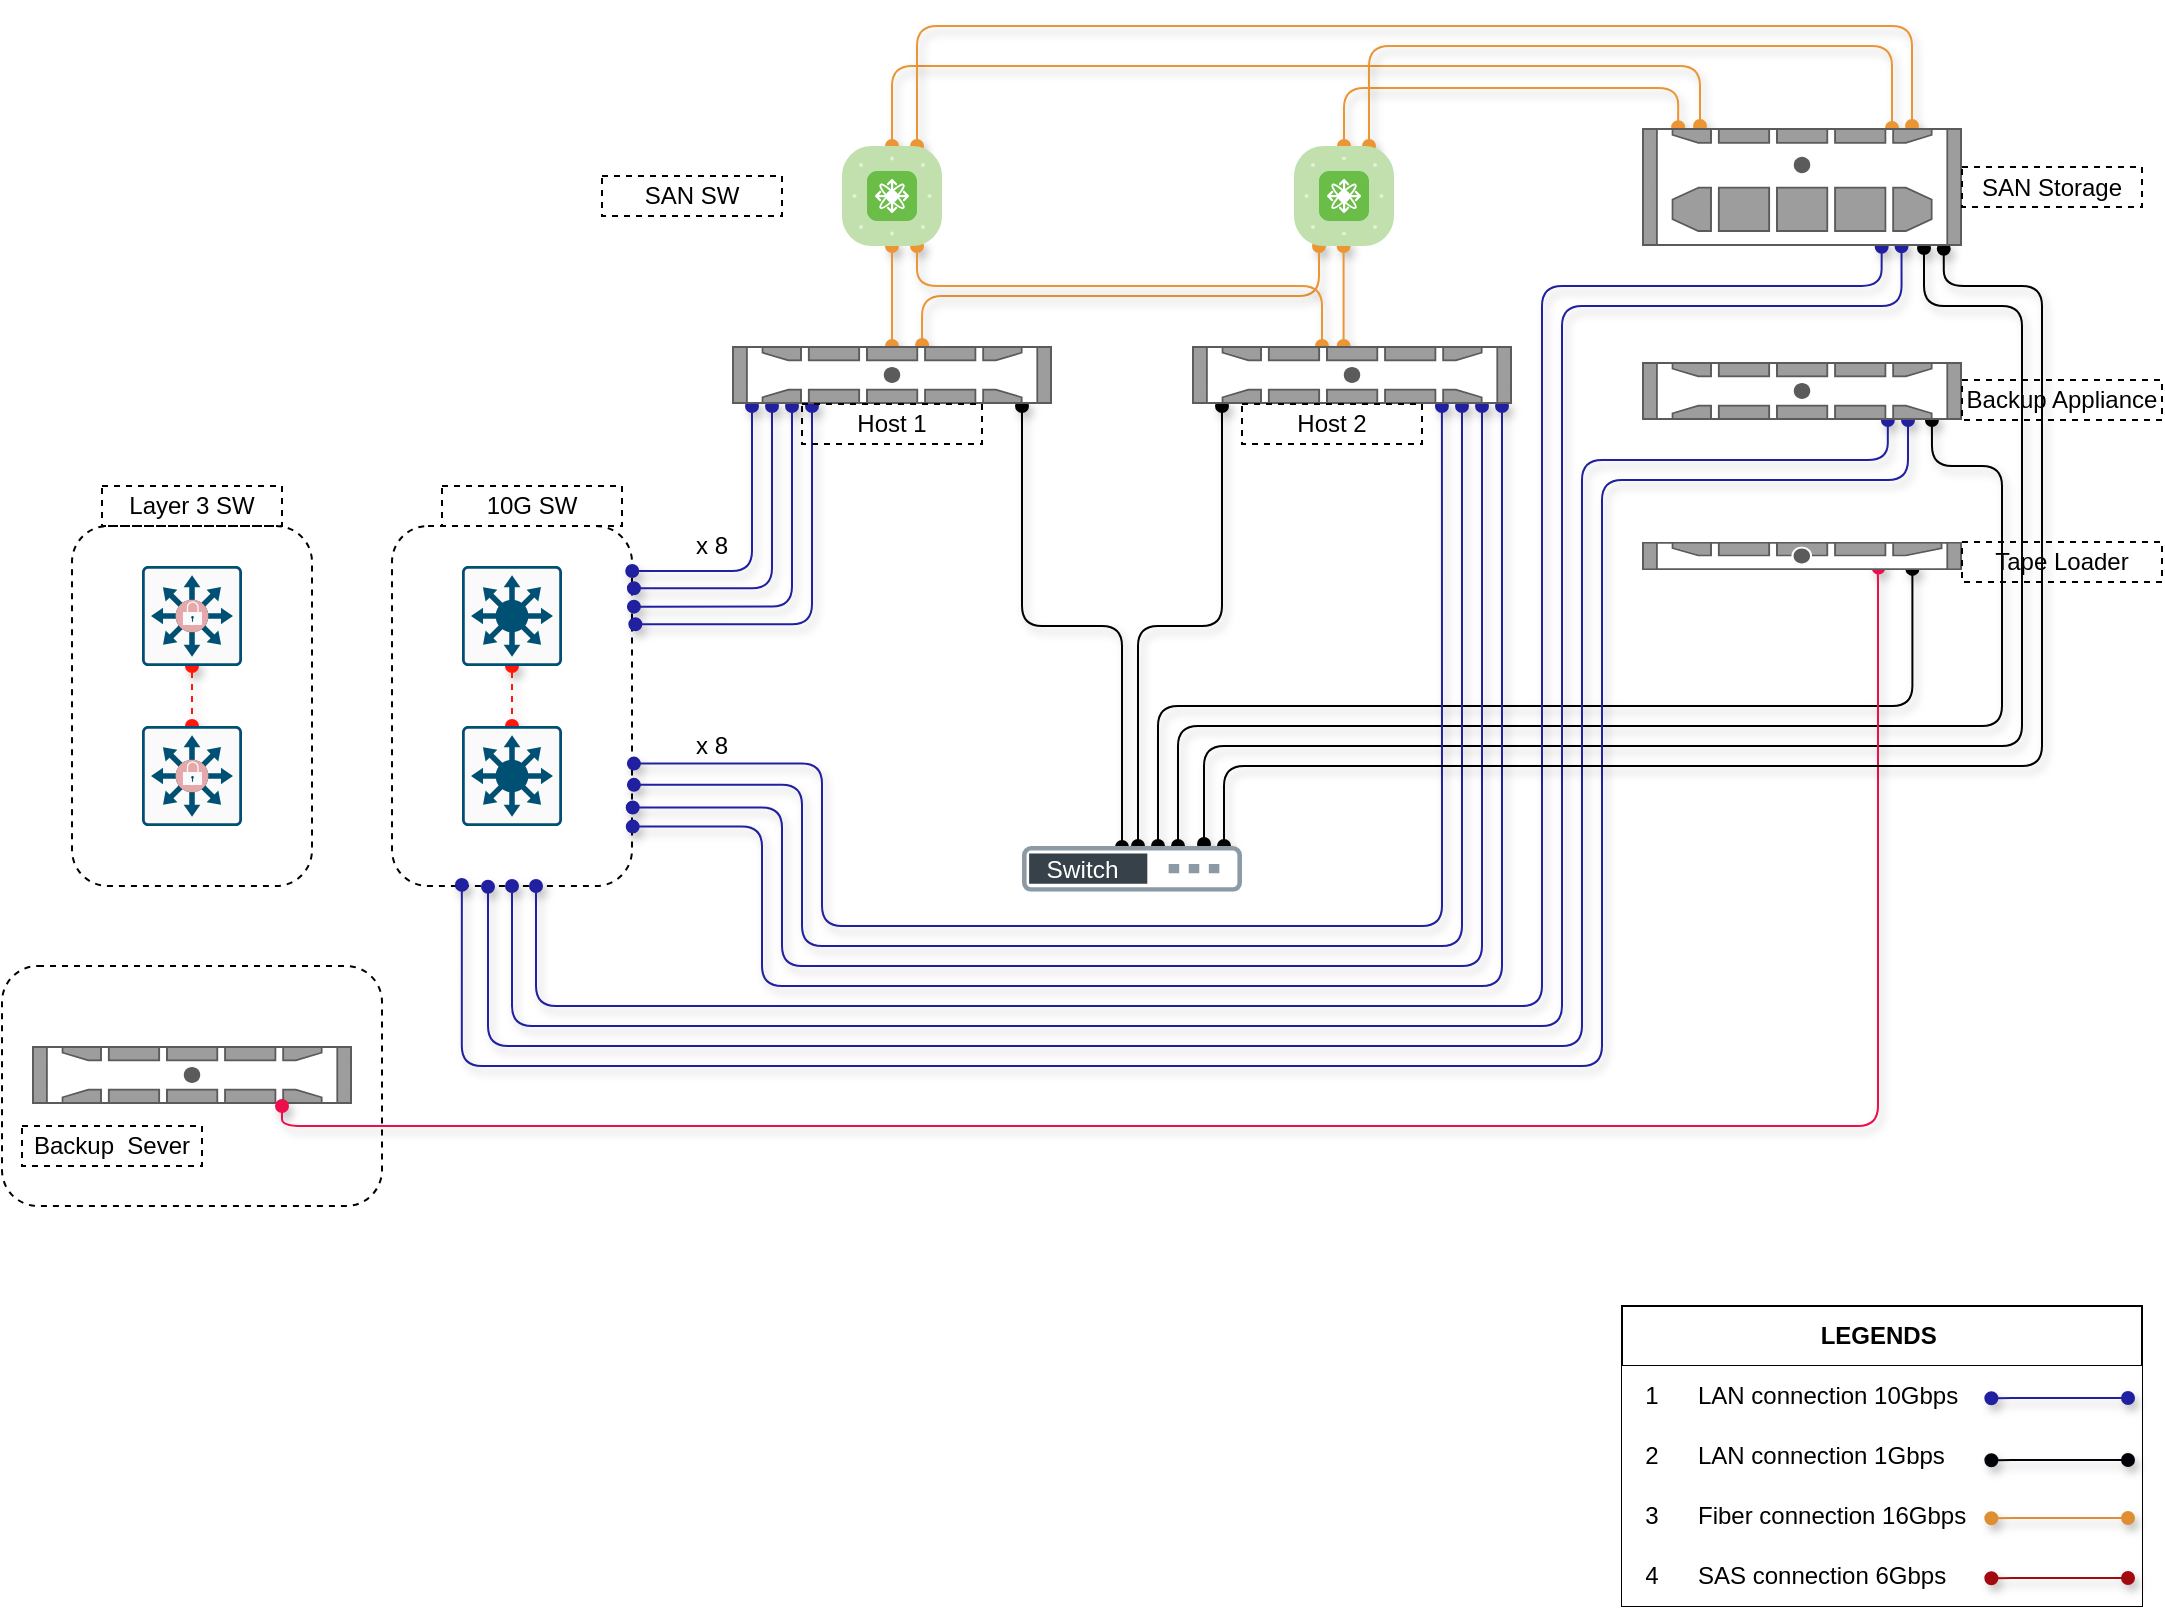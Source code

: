 <mxfile version="13.6.2" type="github">
  <diagram name="Page-1" id="822b0af5-4adb-64df-f703-e8dfc1f81529">
    <mxGraphModel dx="1697" dy="951" grid="1" gridSize="10" guides="1" tooltips="1" connect="1" arrows="1" fold="1" page="1" pageScale="1" pageWidth="1100" pageHeight="850" background="#ffffff" math="0" shadow="0">
      <root>
        <mxCell id="0" />
        <mxCell id="1" parent="0" />
        <mxCell id="rUVOEs3PUwSI3t5a5U2U-28" style="edgeStyle=orthogonalEdgeStyle;orthogonalLoop=1;jettySize=auto;html=1;rounded=1;startArrow=oval;startFill=1;endArrow=oval;endFill=1;jumpStyle=none;shadow=1;" edge="1" parent="1">
          <mxGeometry relative="1" as="geometry">
            <mxPoint x="620" y="240" as="sourcePoint" />
            <mxPoint x="578" y="460" as="targetPoint" />
            <Array as="points">
              <mxPoint x="620" y="240" />
              <mxPoint x="620" y="350" />
              <mxPoint x="578" y="350" />
            </Array>
          </mxGeometry>
        </mxCell>
        <mxCell id="rUVOEs3PUwSI3t5a5U2U-17" style="edgeStyle=orthogonalEdgeStyle;orthogonalLoop=1;jettySize=auto;html=1;rounded=1;startArrow=oval;startFill=1;endArrow=oval;endFill=1;jumpStyle=none;shadow=1;entryX=0.462;entryY=0.02;entryDx=0;entryDy=0;entryPerimeter=0;" edge="1" parent="1" target="rUVOEs3PUwSI3t5a5U2U-16">
          <mxGeometry relative="1" as="geometry">
            <mxPoint x="520" y="240" as="sourcePoint" />
            <mxPoint x="320" y="680" as="targetPoint" />
            <Array as="points">
              <mxPoint x="520" y="350" />
              <mxPoint x="570" y="350" />
              <mxPoint x="570" y="461" />
            </Array>
          </mxGeometry>
        </mxCell>
        <mxCell id="rUVOEs3PUwSI3t5a5U2U-36" style="edgeStyle=orthogonalEdgeStyle;rounded=1;jumpStyle=none;orthogonalLoop=1;jettySize=auto;html=1;exitX=0.5;exitY=1;exitDx=0;exitDy=0;exitPerimeter=0;entryX=0.5;entryY=0;entryDx=0;entryDy=0;entryPerimeter=0;shadow=1;startArrow=oval;startFill=1;endArrow=oval;endFill=1;strokeColor=#FF1808;dashed=1;" edge="1" parent="1" source="rUVOEs3PUwSI3t5a5U2U-8" target="rUVOEs3PUwSI3t5a5U2U-9">
          <mxGeometry relative="1" as="geometry" />
        </mxCell>
        <mxCell id="rUVOEs3PUwSI3t5a5U2U-8" value="" style="points=[[0.015,0.015,0],[0.985,0.015,0],[0.985,0.985,0],[0.015,0.985,0],[0.25,0,0],[0.5,0,0],[0.75,0,0],[1,0.25,0],[1,0.5,0],[1,0.75,0],[0.75,1,0],[0.5,1,0],[0.25,1,0],[0,0.75,0],[0,0.5,0],[0,0.25,0]];verticalLabelPosition=bottom;html=1;verticalAlign=top;aspect=fixed;align=center;pointerEvents=1;shape=mxgraph.cisco19.rect;prIcon=l3_switch;fillColor=#FAFAFA;strokeColor=#005073;" vertex="1" parent="1">
          <mxGeometry x="240" y="320" width="50" height="50" as="geometry" />
        </mxCell>
        <mxCell id="rUVOEs3PUwSI3t5a5U2U-9" value="" style="points=[[0.015,0.015,0],[0.985,0.015,0],[0.985,0.985,0],[0.015,0.985,0],[0.25,0,0],[0.5,0,0],[0.75,0,0],[1,0.25,0],[1,0.5,0],[1,0.75,0],[0.75,1,0],[0.5,1,0],[0.25,1,0],[0,0.75,0],[0,0.5,0],[0,0.25,0]];verticalLabelPosition=bottom;html=1;verticalAlign=top;aspect=fixed;align=center;pointerEvents=1;shape=mxgraph.cisco19.rect;prIcon=l3_switch;fillColor=#FAFAFA;strokeColor=#005073;" vertex="1" parent="1">
          <mxGeometry x="240" y="400" width="50" height="50" as="geometry" />
        </mxCell>
        <mxCell id="rUVOEs3PUwSI3t5a5U2U-34" style="edgeStyle=orthogonalEdgeStyle;rounded=1;jumpStyle=none;orthogonalLoop=1;jettySize=auto;html=1;exitX=0.5;exitY=1;exitDx=0;exitDy=0;exitPerimeter=0;entryX=0.5;entryY=0;entryDx=0;entryDy=0;entryPerimeter=0;shadow=1;startArrow=oval;startFill=1;endArrow=oval;endFill=1;strokeColor=#FF1808;dashed=1;" edge="1" parent="1" source="rUVOEs3PUwSI3t5a5U2U-15" target="rUVOEs3PUwSI3t5a5U2U-32">
          <mxGeometry relative="1" as="geometry" />
        </mxCell>
        <mxCell id="rUVOEs3PUwSI3t5a5U2U-15" value="" style="points=[[0.015,0.015,0],[0.985,0.015,0],[0.985,0.985,0],[0.015,0.985,0],[0.25,0,0],[0.5,0,0],[0.75,0,0],[1,0.25,0],[1,0.5,0],[1,0.75,0],[0.75,1,0],[0.5,1,0],[0.25,1,0],[0,0.75,0],[0,0.5,0],[0,0.25,0]];verticalLabelPosition=bottom;html=1;verticalAlign=top;aspect=fixed;align=center;pointerEvents=1;shape=mxgraph.cisco19.rect;prIcon=secure_catalyst_switch_color;fillColor=#FAFAFA;strokeColor=#005073;" vertex="1" parent="1">
          <mxGeometry x="80" y="320" width="50" height="50" as="geometry" />
        </mxCell>
        <mxCell id="rUVOEs3PUwSI3t5a5U2U-29" style="edgeStyle=orthogonalEdgeStyle;orthogonalLoop=1;jettySize=auto;html=1;rounded=1;startArrow=oval;startFill=1;endArrow=oval;endFill=1;jumpStyle=none;shadow=1;exitX=0.845;exitY=0.961;exitDx=0;exitDy=0;exitPerimeter=0;" edge="1" parent="1" source="rUVOEs3PUwSI3t5a5U2U-25">
          <mxGeometry relative="1" as="geometry">
            <mxPoint x="630" y="250" as="sourcePoint" />
            <mxPoint x="588" y="460" as="targetPoint" />
            <Array as="points">
              <mxPoint x="965" y="390" />
              <mxPoint x="588" y="390" />
            </Array>
          </mxGeometry>
        </mxCell>
        <mxCell id="rUVOEs3PUwSI3t5a5U2U-30" style="edgeStyle=orthogonalEdgeStyle;orthogonalLoop=1;jettySize=auto;html=1;rounded=1;startArrow=oval;startFill=1;endArrow=oval;endFill=1;jumpStyle=none;shadow=1;exitX=0.906;exitY=1.001;exitDx=0;exitDy=0;exitPerimeter=0;" edge="1" parent="1" source="rUVOEs3PUwSI3t5a5U2U-21">
          <mxGeometry relative="1" as="geometry">
            <mxPoint x="975" y="250" as="sourcePoint" />
            <mxPoint x="598" y="460" as="targetPoint" />
            <Array as="points">
              <mxPoint x="975" y="270" />
              <mxPoint x="1010" y="270" />
              <mxPoint x="1010" y="400" />
              <mxPoint x="598" y="400" />
            </Array>
          </mxGeometry>
        </mxCell>
        <mxCell id="rUVOEs3PUwSI3t5a5U2U-31" style="edgeStyle=orthogonalEdgeStyle;orthogonalLoop=1;jettySize=auto;html=1;rounded=1;startArrow=oval;startFill=1;endArrow=oval;endFill=1;jumpStyle=none;shadow=1;" edge="1" parent="1">
          <mxGeometry relative="1" as="geometry">
            <mxPoint x="971" y="161" as="sourcePoint" />
            <mxPoint x="611" y="459" as="targetPoint" />
            <Array as="points">
              <mxPoint x="971" y="190" />
              <mxPoint x="1020" y="190" />
              <mxPoint x="1020" y="410" />
              <mxPoint x="611" y="410" />
            </Array>
          </mxGeometry>
        </mxCell>
        <mxCell id="rUVOEs3PUwSI3t5a5U2U-32" value="" style="points=[[0.015,0.015,0],[0.985,0.015,0],[0.985,0.985,0],[0.015,0.985,0],[0.25,0,0],[0.5,0,0],[0.75,0,0],[1,0.25,0],[1,0.5,0],[1,0.75,0],[0.75,1,0],[0.5,1,0],[0.25,1,0],[0,0.75,0],[0,0.5,0],[0,0.25,0]];verticalLabelPosition=bottom;html=1;verticalAlign=top;aspect=fixed;align=center;pointerEvents=1;shape=mxgraph.cisco19.rect;prIcon=secure_catalyst_switch_color;fillColor=#FAFAFA;strokeColor=#005073;" vertex="1" parent="1">
          <mxGeometry x="80" y="400" width="50" height="50" as="geometry" />
        </mxCell>
        <mxCell id="rUVOEs3PUwSI3t5a5U2U-41" value="" style="rounded=1;whiteSpace=wrap;html=1;fillColor=none;dashed=1;" vertex="1" parent="1">
          <mxGeometry x="205" y="300" width="120" height="180" as="geometry" />
        </mxCell>
        <mxCell id="rUVOEs3PUwSI3t5a5U2U-42" style="edgeStyle=orthogonalEdgeStyle;orthogonalLoop=1;jettySize=auto;html=1;rounded=1;startArrow=oval;startFill=1;endArrow=oval;endFill=1;jumpStyle=none;shadow=1;entryX=1.001;entryY=0.125;entryDx=0;entryDy=0;strokeColor=#2020A1;entryPerimeter=0;" edge="1" parent="1" target="rUVOEs3PUwSI3t5a5U2U-41">
          <mxGeometry relative="1" as="geometry">
            <mxPoint x="385" y="240" as="sourcePoint" />
            <mxPoint x="448" y="520" as="targetPoint" />
            <Array as="points">
              <mxPoint x="385" y="322" />
            </Array>
          </mxGeometry>
        </mxCell>
        <mxCell id="rUVOEs3PUwSI3t5a5U2U-43" style="edgeStyle=orthogonalEdgeStyle;orthogonalLoop=1;jettySize=auto;html=1;rounded=1;startArrow=oval;startFill=1;endArrow=oval;endFill=1;jumpStyle=none;shadow=1;entryX=1.008;entryY=0.173;entryDx=0;entryDy=0;strokeColor=#2020A1;entryPerimeter=0;" edge="1" parent="1" target="rUVOEs3PUwSI3t5a5U2U-41">
          <mxGeometry relative="1" as="geometry">
            <mxPoint x="395" y="240" as="sourcePoint" />
            <mxPoint x="335.12" y="332.5" as="targetPoint" />
            <Array as="points">
              <mxPoint x="395" y="331" />
            </Array>
          </mxGeometry>
        </mxCell>
        <mxCell id="rUVOEs3PUwSI3t5a5U2U-44" style="edgeStyle=orthogonalEdgeStyle;orthogonalLoop=1;jettySize=auto;html=1;rounded=1;startArrow=oval;startFill=1;endArrow=oval;endFill=1;jumpStyle=none;shadow=1;entryX=1.008;entryY=0.224;entryDx=0;entryDy=0;strokeColor=#2020A1;entryPerimeter=0;" edge="1" parent="1" target="rUVOEs3PUwSI3t5a5U2U-41">
          <mxGeometry relative="1" as="geometry">
            <mxPoint x="405" y="240" as="sourcePoint" />
            <mxPoint x="335.96" y="341.14" as="targetPoint" />
            <Array as="points">
              <mxPoint x="405" y="340" />
            </Array>
          </mxGeometry>
        </mxCell>
        <mxCell id="rUVOEs3PUwSI3t5a5U2U-45" style="edgeStyle=orthogonalEdgeStyle;orthogonalLoop=1;jettySize=auto;html=1;rounded=1;startArrow=oval;startFill=1;endArrow=oval;endFill=1;jumpStyle=none;shadow=1;strokeColor=#2020A1;entryX=1.014;entryY=0.273;entryDx=0;entryDy=0;entryPerimeter=0;" edge="1" parent="1" target="rUVOEs3PUwSI3t5a5U2U-41">
          <mxGeometry relative="1" as="geometry">
            <mxPoint x="415" y="240" as="sourcePoint" />
            <mxPoint x="340" y="349" as="targetPoint" />
            <Array as="points">
              <mxPoint x="415" y="349" />
            </Array>
          </mxGeometry>
        </mxCell>
        <mxCell id="rUVOEs3PUwSI3t5a5U2U-46" style="edgeStyle=orthogonalEdgeStyle;orthogonalLoop=1;jettySize=auto;html=1;rounded=1;startArrow=oval;startFill=1;endArrow=oval;endFill=1;jumpStyle=none;shadow=1;strokeColor=#2020A1;entryX=1.008;entryY=0.66;entryDx=0;entryDy=0;entryPerimeter=0;exitX=0.781;exitY=1.035;exitDx=0;exitDy=0;exitPerimeter=0;" edge="1" parent="1" source="rUVOEs3PUwSI3t5a5U2U-23" target="rUVOEs3PUwSI3t5a5U2U-41">
          <mxGeometry relative="1" as="geometry">
            <mxPoint x="748.92" y="239" as="sourcePoint" />
            <mxPoint x="350" y="419" as="targetPoint" />
            <Array as="points">
              <mxPoint x="730" y="500" />
              <mxPoint x="420" y="500" />
              <mxPoint x="420" y="419" />
            </Array>
          </mxGeometry>
        </mxCell>
        <mxCell id="rUVOEs3PUwSI3t5a5U2U-47" style="edgeStyle=orthogonalEdgeStyle;orthogonalLoop=1;jettySize=auto;html=1;rounded=1;startArrow=oval;startFill=1;endArrow=oval;endFill=1;jumpStyle=none;shadow=1;strokeColor=#2020A1;entryX=1.008;entryY=0.719;entryDx=0;entryDy=0;entryPerimeter=0;" edge="1" parent="1" target="rUVOEs3PUwSI3t5a5U2U-41">
          <mxGeometry relative="1" as="geometry">
            <mxPoint x="740" y="240" as="sourcePoint" />
            <mxPoint x="340" y="429" as="targetPoint" />
            <Array as="points">
              <mxPoint x="740" y="240" />
              <mxPoint x="740" y="510" />
              <mxPoint x="410" y="510" />
              <mxPoint x="410" y="429" />
            </Array>
          </mxGeometry>
        </mxCell>
        <mxCell id="rUVOEs3PUwSI3t5a5U2U-48" style="edgeStyle=orthogonalEdgeStyle;orthogonalLoop=1;jettySize=auto;html=1;rounded=1;startArrow=oval;startFill=1;endArrow=oval;endFill=1;jumpStyle=none;shadow=1;strokeColor=#2020A1;entryX=1.003;entryY=0.782;entryDx=0;entryDy=0;entryPerimeter=0;" edge="1" parent="1" target="rUVOEs3PUwSI3t5a5U2U-41">
          <mxGeometry relative="1" as="geometry">
            <mxPoint x="750" y="240" as="sourcePoint" />
            <mxPoint x="335.96" y="439.42" as="targetPoint" />
            <Array as="points">
              <mxPoint x="750" y="520" />
              <mxPoint x="400" y="520" />
              <mxPoint x="400" y="441" />
            </Array>
          </mxGeometry>
        </mxCell>
        <mxCell id="rUVOEs3PUwSI3t5a5U2U-49" style="edgeStyle=orthogonalEdgeStyle;orthogonalLoop=1;jettySize=auto;html=1;rounded=1;startArrow=oval;startFill=1;endArrow=oval;endFill=1;jumpStyle=none;shadow=1;strokeColor=#2020A1;entryX=1.003;entryY=0.835;entryDx=0;entryDy=0;entryPerimeter=0;" edge="1" parent="1" target="rUVOEs3PUwSI3t5a5U2U-41">
          <mxGeometry relative="1" as="geometry">
            <mxPoint x="760" y="240" as="sourcePoint" />
            <mxPoint x="340" y="450" as="targetPoint" />
            <Array as="points">
              <mxPoint x="760" y="530" />
              <mxPoint x="390" y="530" />
              <mxPoint x="390" y="450" />
            </Array>
          </mxGeometry>
        </mxCell>
        <mxCell id="rUVOEs3PUwSI3t5a5U2U-50" style="edgeStyle=orthogonalEdgeStyle;orthogonalLoop=1;jettySize=auto;html=1;rounded=1;startArrow=oval;startFill=1;endArrow=oval;endFill=1;jumpStyle=none;shadow=1;strokeColor=#EB9534;sketch=0;exitX=0.5;exitY=1;exitDx=0;exitDy=0;exitPerimeter=0;" edge="1" parent="1" source="rUVOEs3PUwSI3t5a5U2U-6" target="rUVOEs3PUwSI3t5a5U2U-22">
          <mxGeometry relative="1" as="geometry">
            <mxPoint x="520" y="170" as="sourcePoint" />
            <mxPoint x="340" y="170" as="targetPoint" />
            <Array as="points" />
          </mxGeometry>
        </mxCell>
        <mxCell id="rUVOEs3PUwSI3t5a5U2U-53" style="edgeStyle=orthogonalEdgeStyle;orthogonalLoop=1;jettySize=auto;html=1;rounded=1;startArrow=oval;startFill=1;endArrow=oval;endFill=1;jumpStyle=none;shadow=1;strokeColor=#EB9534;sketch=0;exitX=0.5;exitY=1;exitDx=0;exitDy=0;exitPerimeter=0;" edge="1" parent="1">
          <mxGeometry relative="1" as="geometry">
            <mxPoint x="680.8" y="160" as="sourcePoint" />
            <mxPoint x="680.8" y="210" as="targetPoint" />
            <Array as="points" />
          </mxGeometry>
        </mxCell>
        <mxCell id="rUVOEs3PUwSI3t5a5U2U-54" style="edgeStyle=orthogonalEdgeStyle;orthogonalLoop=1;jettySize=auto;html=1;rounded=1;startArrow=oval;startFill=1;endArrow=oval;endFill=1;jumpStyle=none;shadow=1;strokeColor=#EB9534;sketch=0;exitX=0.25;exitY=1;exitDx=0;exitDy=0;exitPerimeter=0;entryX=0.594;entryY=-0.018;entryDx=0;entryDy=0;entryPerimeter=0;" edge="1" parent="1" source="rUVOEs3PUwSI3t5a5U2U-14" target="rUVOEs3PUwSI3t5a5U2U-22">
          <mxGeometry relative="1" as="geometry">
            <mxPoint x="480" y="160" as="sourcePoint" />
            <mxPoint x="480" y="210" as="targetPoint" />
            <Array as="points" />
          </mxGeometry>
        </mxCell>
        <mxCell id="rUVOEs3PUwSI3t5a5U2U-55" style="edgeStyle=orthogonalEdgeStyle;orthogonalLoop=1;jettySize=auto;html=1;rounded=1;startArrow=oval;startFill=1;endArrow=oval;endFill=1;jumpStyle=none;shadow=1;strokeColor=#EB9534;sketch=0;exitX=0.75;exitY=1;exitDx=0;exitDy=0;exitPerimeter=0;" edge="1" parent="1" source="rUVOEs3PUwSI3t5a5U2U-6">
          <mxGeometry relative="1" as="geometry">
            <mxPoint x="670" y="160" as="sourcePoint" />
            <mxPoint x="670" y="210" as="targetPoint" />
            <Array as="points">
              <mxPoint x="468" y="180" />
              <mxPoint x="670" y="180" />
            </Array>
          </mxGeometry>
        </mxCell>
        <mxCell id="rUVOEs3PUwSI3t5a5U2U-56" value="" style="shape=mxgraph.rack.dell.dell_poweredge_2u;html=1;labelPosition=right;align=left;spacingLeft=15;dashed=0;shadow=0;fillColor=#ffffff;" vertex="1" parent="1">
          <mxGeometry x="25" y="560" width="160" height="29" as="geometry" />
        </mxCell>
        <mxCell id="rUVOEs3PUwSI3t5a5U2U-57" style="edgeStyle=orthogonalEdgeStyle;orthogonalLoop=1;jettySize=auto;html=1;rounded=1;startArrow=oval;startFill=1;endArrow=oval;endFill=1;jumpStyle=none;shadow=1;strokeColor=#EB9534;sketch=0;exitX=0.5;exitY=0;exitDx=0;exitDy=0;exitPerimeter=0;entryX=0.113;entryY=-0.006;entryDx=0;entryDy=0;entryPerimeter=0;" edge="1" parent="1" source="rUVOEs3PUwSI3t5a5U2U-14" target="rUVOEs3PUwSI3t5a5U2U-20">
          <mxGeometry relative="1" as="geometry">
            <mxPoint x="904.5" y="40" as="sourcePoint" />
            <mxPoint x="706.04" y="89.478" as="targetPoint" />
            <Array as="points" />
          </mxGeometry>
        </mxCell>
        <mxCell id="rUVOEs3PUwSI3t5a5U2U-58" style="edgeStyle=orthogonalEdgeStyle;orthogonalLoop=1;jettySize=auto;html=1;rounded=1;startArrow=oval;startFill=1;endArrow=oval;endFill=1;jumpStyle=none;shadow=1;strokeColor=#EB9534;sketch=0;exitX=0.5;exitY=0;exitDx=0;exitDy=0;exitPerimeter=0;" edge="1" parent="1" source="rUVOEs3PUwSI3t5a5U2U-6">
          <mxGeometry relative="1" as="geometry">
            <mxPoint x="691" y="120" as="sourcePoint" />
            <mxPoint x="859" y="100" as="targetPoint" />
            <Array as="points">
              <mxPoint x="455" y="70" />
              <mxPoint x="859" y="70" />
            </Array>
          </mxGeometry>
        </mxCell>
        <mxCell id="rUVOEs3PUwSI3t5a5U2U-59" style="edgeStyle=orthogonalEdgeStyle;orthogonalLoop=1;jettySize=auto;html=1;rounded=1;startArrow=oval;startFill=1;endArrow=oval;endFill=1;jumpStyle=none;shadow=1;strokeColor=#EB9534;sketch=0;exitX=0.75;exitY=0;exitDx=0;exitDy=0;exitPerimeter=0;" edge="1" parent="1" source="rUVOEs3PUwSI3t5a5U2U-14">
          <mxGeometry relative="1" as="geometry">
            <mxPoint x="691" y="120" as="sourcePoint" />
            <mxPoint x="955" y="101" as="targetPoint" />
            <Array as="points">
              <mxPoint x="694" y="60" />
              <mxPoint x="955" y="60" />
            </Array>
          </mxGeometry>
        </mxCell>
        <mxCell id="rUVOEs3PUwSI3t5a5U2U-60" style="edgeStyle=orthogonalEdgeStyle;orthogonalLoop=1;jettySize=auto;html=1;rounded=1;startArrow=oval;startFill=1;endArrow=oval;endFill=1;jumpStyle=none;shadow=1;strokeColor=#EB9534;sketch=0;exitX=0.75;exitY=0;exitDx=0;exitDy=0;exitPerimeter=0;" edge="1" parent="1" source="rUVOEs3PUwSI3t5a5U2U-6">
          <mxGeometry relative="1" as="geometry">
            <mxPoint x="703.5" y="120" as="sourcePoint" />
            <mxPoint x="965" y="100" as="targetPoint" />
            <Array as="points">
              <mxPoint x="468" y="50" />
              <mxPoint x="965" y="50" />
            </Array>
          </mxGeometry>
        </mxCell>
        <mxCell id="rUVOEs3PUwSI3t5a5U2U-61" style="edgeStyle=orthogonalEdgeStyle;orthogonalLoop=1;jettySize=auto;html=1;rounded=1;startArrow=oval;startFill=1;endArrow=oval;endFill=1;jumpStyle=none;shadow=1;strokeColor=#2020A1;exitX=0.749;exitY=1.006;exitDx=0;exitDy=0;exitPerimeter=0;" edge="1" parent="1" source="rUVOEs3PUwSI3t5a5U2U-20" target="rUVOEs3PUwSI3t5a5U2U-41">
          <mxGeometry relative="1" as="geometry">
            <mxPoint x="960" y="160" as="sourcePoint" />
            <mxPoint x="277" y="482" as="targetPoint" />
            <Array as="points">
              <mxPoint x="950" y="180" />
              <mxPoint x="780" y="180" />
              <mxPoint x="780" y="540" />
              <mxPoint x="277" y="540" />
            </Array>
          </mxGeometry>
        </mxCell>
        <mxCell id="rUVOEs3PUwSI3t5a5U2U-62" style="edgeStyle=orthogonalEdgeStyle;orthogonalLoop=1;jettySize=auto;html=1;rounded=1;startArrow=oval;startFill=1;endArrow=oval;endFill=1;jumpStyle=none;shadow=1;strokeColor=#2020A1;entryX=0.5;entryY=1;entryDx=0;entryDy=0;exitX=0.811;exitY=1.002;exitDx=0;exitDy=0;exitPerimeter=0;" edge="1" parent="1" source="rUVOEs3PUwSI3t5a5U2U-20" target="rUVOEs3PUwSI3t5a5U2U-41">
          <mxGeometry relative="1" as="geometry">
            <mxPoint x="970" y="160" as="sourcePoint" />
            <mxPoint x="287.12" y="491.8" as="targetPoint" />
            <Array as="points">
              <mxPoint x="960" y="190" />
              <mxPoint x="790" y="190" />
              <mxPoint x="790" y="550" />
              <mxPoint x="265" y="550" />
            </Array>
          </mxGeometry>
        </mxCell>
        <mxCell id="rUVOEs3PUwSI3t5a5U2U-63" style="edgeStyle=orthogonalEdgeStyle;orthogonalLoop=1;jettySize=auto;html=1;rounded=1;startArrow=oval;startFill=1;endArrow=oval;endFill=1;jumpStyle=none;shadow=1;sketch=0;entryX=0.739;entryY=0.914;entryDx=0;entryDy=0;entryPerimeter=0;strokeColor=#EB104B;" edge="1" parent="1" target="rUVOEs3PUwSI3t5a5U2U-25">
          <mxGeometry relative="1" as="geometry">
            <mxPoint x="150" y="590" as="sourcePoint" />
            <mxPoint x="948" y="325" as="targetPoint" />
            <Array as="points">
              <mxPoint x="150" y="600" />
              <mxPoint x="948" y="600" />
              <mxPoint x="948" y="322" />
            </Array>
          </mxGeometry>
        </mxCell>
        <mxCell id="rUVOEs3PUwSI3t5a5U2U-64" style="edgeStyle=orthogonalEdgeStyle;orthogonalLoop=1;jettySize=auto;html=1;rounded=1;startArrow=oval;startFill=1;endArrow=oval;endFill=1;jumpStyle=none;shadow=1;strokeColor=#2020A1;entryX=0.399;entryY=1.002;entryDx=0;entryDy=0;entryPerimeter=0;" edge="1" parent="1" target="rUVOEs3PUwSI3t5a5U2U-41">
          <mxGeometry relative="1" as="geometry">
            <mxPoint x="952.92" y="247" as="sourcePoint" />
            <mxPoint x="250" y="481" as="targetPoint" />
            <Array as="points">
              <mxPoint x="953" y="267" />
              <mxPoint x="800" y="267" />
              <mxPoint x="800" y="560" />
              <mxPoint x="253" y="560" />
              <mxPoint x="253" y="480" />
            </Array>
          </mxGeometry>
        </mxCell>
        <mxCell id="rUVOEs3PUwSI3t5a5U2U-65" style="edgeStyle=orthogonalEdgeStyle;orthogonalLoop=1;jettySize=auto;html=1;rounded=1;startArrow=oval;startFill=1;endArrow=oval;endFill=1;jumpStyle=none;shadow=1;strokeColor=#2020A1;entryX=0.291;entryY=0.997;entryDx=0;entryDy=0;entryPerimeter=0;" edge="1" parent="1" source="rUVOEs3PUwSI3t5a5U2U-21" target="rUVOEs3PUwSI3t5a5U2U-41">
          <mxGeometry relative="1" as="geometry">
            <mxPoint x="962.92" y="257" as="sourcePoint" />
            <mxPoint x="240" y="500" as="targetPoint" />
            <Array as="points">
              <mxPoint x="963" y="277" />
              <mxPoint x="810" y="277" />
              <mxPoint x="810" y="570" />
              <mxPoint x="240" y="570" />
            </Array>
          </mxGeometry>
        </mxCell>
        <mxCell id="rUVOEs3PUwSI3t5a5U2U-66" value="" style="rounded=1;whiteSpace=wrap;html=1;fillColor=none;dashed=1;" vertex="1" parent="1">
          <mxGeometry x="45" y="300" width="120" height="180" as="geometry" />
        </mxCell>
        <mxCell id="rUVOEs3PUwSI3t5a5U2U-67" value="" style="rounded=1;whiteSpace=wrap;html=1;fillColor=none;dashed=1;" vertex="1" parent="1">
          <mxGeometry x="10" y="520" width="190" height="120" as="geometry" />
        </mxCell>
        <mxCell id="rUVOEs3PUwSI3t5a5U2U-68" style="edgeStyle=orthogonalEdgeStyle;orthogonalLoop=1;jettySize=auto;html=1;rounded=1;startArrow=oval;startFill=1;endArrow=oval;endFill=1;jumpStyle=none;shadow=1;exitX=0.943;exitY=1.024;exitDx=0;exitDy=0;exitPerimeter=0;" edge="1" parent="1" source="rUVOEs3PUwSI3t5a5U2U-20">
          <mxGeometry relative="1" as="geometry">
            <mxPoint x="981" y="171" as="sourcePoint" />
            <mxPoint x="621" y="460" as="targetPoint" />
            <Array as="points">
              <mxPoint x="981" y="180" />
              <mxPoint x="1030" y="180" />
              <mxPoint x="1030" y="420" />
              <mxPoint x="621" y="420" />
            </Array>
          </mxGeometry>
        </mxCell>
        <mxCell id="rUVOEs3PUwSI3t5a5U2U-16" value="" style="aspect=fixed;perimeter=ellipsePerimeter;html=1;align=center;fontSize=12;verticalAlign=top;fontColor=#364149;shadow=0;dashed=0;image;image=img/lib/cumulus/switch.svg;fillColor=#00188D;" vertex="1" parent="1">
          <mxGeometry x="520" y="460" width="110" height="22.92" as="geometry" />
        </mxCell>
        <mxCell id="rUVOEs3PUwSI3t5a5U2U-25" value="" style="shape=mxgraph.rack.dell.dell_poweredge_1u;html=1;labelPosition=right;align=left;spacingLeft=15;dashed=0;shadow=0;fillColor=#ffffff;" vertex="1" parent="1">
          <mxGeometry x="830" y="308" width="160" height="14" as="geometry" />
        </mxCell>
        <mxCell id="rUVOEs3PUwSI3t5a5U2U-21" value="" style="shape=mxgraph.rack.dell.dell_poweredge_2u;html=1;labelPosition=right;align=left;spacingLeft=15;dashed=0;shadow=0;fillColor=#ffffff;" vertex="1" parent="1">
          <mxGeometry x="830" y="218" width="160" height="29" as="geometry" />
        </mxCell>
        <mxCell id="rUVOEs3PUwSI3t5a5U2U-20" value="" style="shape=mxgraph.rack.dell.dell_poweredge_4u;html=1;labelPosition=right;align=left;spacingLeft=15;dashed=0;shadow=0;fillColor=#ffffff;" vertex="1" parent="1">
          <mxGeometry x="830" y="101" width="160" height="59" as="geometry" />
        </mxCell>
        <mxCell id="rUVOEs3PUwSI3t5a5U2U-23" value="" style="shape=mxgraph.rack.dell.dell_poweredge_2u;html=1;labelPosition=right;align=left;spacingLeft=15;dashed=0;shadow=0;fillColor=#ffffff;" vertex="1" parent="1">
          <mxGeometry x="605" y="210" width="160" height="29" as="geometry" />
        </mxCell>
        <mxCell id="rUVOEs3PUwSI3t5a5U2U-22" value="" style="shape=mxgraph.rack.dell.dell_poweredge_2u;html=1;labelPosition=right;align=left;spacingLeft=15;dashed=0;shadow=0;fillColor=#ffffff;" vertex="1" parent="1">
          <mxGeometry x="375" y="210" width="160" height="29" as="geometry" />
        </mxCell>
        <mxCell id="rUVOEs3PUwSI3t5a5U2U-6" value="" style="verticalLabelPosition=bottom;html=1;fillColor=#6ABD46;strokeColor=#ffffff;verticalAlign=top;align=center;points=[[0.085,0.085,0],[0.915,0.085,0],[0.915,0.915,0],[0.085,0.915,0],[0.25,0,0],[0.5,0,0],[0.75,0,0],[1,0.25,0],[1,0.5,0],[1,0.75,0],[0.75,1,0],[0.5,1,0],[0.25,1,0],[0,0.75,0],[0,0.5,0],[0,0.25,0]];pointerEvents=1;shape=mxgraph.cisco_safe.compositeIcon;bgIcon=mxgraph.cisco_safe.architecture.generic_appliance;resIcon=mxgraph.cisco_safe.architecture.fabric_switch;" vertex="1" parent="1">
          <mxGeometry x="430" y="110" width="50" height="50" as="geometry" />
        </mxCell>
        <mxCell id="rUVOEs3PUwSI3t5a5U2U-14" value="" style="verticalLabelPosition=bottom;html=1;fillColor=#6ABD46;strokeColor=#ffffff;verticalAlign=top;align=center;points=[[0.085,0.085,0],[0.915,0.085,0],[0.915,0.915,0],[0.085,0.915,0],[0.25,0,0],[0.5,0,0],[0.75,0,0],[1,0.25,0],[1,0.5,0],[1,0.75,0],[0.75,1,0],[0.5,1,0],[0.25,1,0],[0,0.75,0],[0,0.5,0],[0,0.25,0]];pointerEvents=1;shape=mxgraph.cisco_safe.compositeIcon;bgIcon=mxgraph.cisco_safe.architecture.generic_appliance;resIcon=mxgraph.cisco_safe.architecture.fabric_switch;" vertex="1" parent="1">
          <mxGeometry x="656" y="110" width="50" height="50" as="geometry" />
        </mxCell>
        <mxCell id="rUVOEs3PUwSI3t5a5U2U-79" value="LEGENDS&amp;nbsp;" style="shape=table;html=1;whiteSpace=wrap;startSize=30;container=1;collapsible=0;childLayout=tableLayout;fixedRows=1;rowLines=0;fontStyle=1;align=center;" vertex="1" parent="1">
          <mxGeometry x="820" y="690" width="260" height="150" as="geometry" />
        </mxCell>
        <mxCell id="rUVOEs3PUwSI3t5a5U2U-80" value="" style="shape=partialRectangle;html=1;whiteSpace=wrap;collapsible=0;dropTarget=0;pointerEvents=0;top=0;left=0;bottom=1;right=0;points=[[0,0.5],[1,0.5]];portConstraint=eastwest;" vertex="1" parent="rUVOEs3PUwSI3t5a5U2U-79">
          <mxGeometry y="30" width="260" height="30" as="geometry" />
        </mxCell>
        <mxCell id="rUVOEs3PUwSI3t5a5U2U-81" value="1" style="shape=partialRectangle;html=1;whiteSpace=wrap;connectable=0;top=0;left=0;bottom=0;right=0;overflow=hidden;" vertex="1" parent="rUVOEs3PUwSI3t5a5U2U-80">
          <mxGeometry width="30" height="30" as="geometry" />
        </mxCell>
        <mxCell id="rUVOEs3PUwSI3t5a5U2U-82" value="LAN connection 10Gbps" style="shape=partialRectangle;html=1;whiteSpace=wrap;connectable=0;top=0;left=0;bottom=0;right=0;align=left;spacingLeft=6;overflow=hidden;" vertex="1" parent="rUVOEs3PUwSI3t5a5U2U-80">
          <mxGeometry x="30" width="230" height="30" as="geometry" />
        </mxCell>
        <mxCell id="rUVOEs3PUwSI3t5a5U2U-83" value="" style="shape=partialRectangle;html=1;whiteSpace=wrap;collapsible=0;dropTarget=0;pointerEvents=0;top=0;left=0;bottom=0;right=0;points=[[0,0.5],[1,0.5]];portConstraint=eastwest;" vertex="1" parent="rUVOEs3PUwSI3t5a5U2U-79">
          <mxGeometry y="60" width="260" height="30" as="geometry" />
        </mxCell>
        <mxCell id="rUVOEs3PUwSI3t5a5U2U-84" value="2" style="shape=partialRectangle;html=1;whiteSpace=wrap;connectable=0;top=0;left=0;bottom=0;right=0;overflow=hidden;" vertex="1" parent="rUVOEs3PUwSI3t5a5U2U-83">
          <mxGeometry width="30" height="30" as="geometry" />
        </mxCell>
        <mxCell id="rUVOEs3PUwSI3t5a5U2U-85" value="LAN connection 1Gbps" style="shape=partialRectangle;html=1;whiteSpace=wrap;connectable=0;top=0;left=0;bottom=0;right=0;align=left;spacingLeft=6;overflow=hidden;" vertex="1" parent="rUVOEs3PUwSI3t5a5U2U-83">
          <mxGeometry x="30" width="230" height="30" as="geometry" />
        </mxCell>
        <mxCell id="rUVOEs3PUwSI3t5a5U2U-86" value="" style="shape=partialRectangle;html=1;whiteSpace=wrap;collapsible=0;dropTarget=0;pointerEvents=0;top=0;left=0;bottom=0;right=0;points=[[0,0.5],[1,0.5]];portConstraint=eastwest;" vertex="1" parent="rUVOEs3PUwSI3t5a5U2U-79">
          <mxGeometry y="90" width="260" height="30" as="geometry" />
        </mxCell>
        <mxCell id="rUVOEs3PUwSI3t5a5U2U-87" value="3" style="shape=partialRectangle;html=1;whiteSpace=wrap;connectable=0;top=0;left=0;bottom=0;right=0;overflow=hidden;" vertex="1" parent="rUVOEs3PUwSI3t5a5U2U-86">
          <mxGeometry width="30" height="30" as="geometry" />
        </mxCell>
        <mxCell id="rUVOEs3PUwSI3t5a5U2U-88" value="Fiber connection 16Gbps" style="shape=partialRectangle;html=1;whiteSpace=wrap;connectable=0;top=0;left=0;bottom=0;right=0;align=left;spacingLeft=6;overflow=hidden;" vertex="1" parent="rUVOEs3PUwSI3t5a5U2U-86">
          <mxGeometry x="30" width="230" height="30" as="geometry" />
        </mxCell>
        <mxCell id="rUVOEs3PUwSI3t5a5U2U-99" value="" style="shape=partialRectangle;html=1;whiteSpace=wrap;collapsible=0;dropTarget=0;pointerEvents=0;top=0;left=0;bottom=0;right=0;points=[[0,0.5],[1,0.5]];portConstraint=eastwest;" vertex="1" parent="rUVOEs3PUwSI3t5a5U2U-79">
          <mxGeometry y="120" width="260" height="30" as="geometry" />
        </mxCell>
        <mxCell id="rUVOEs3PUwSI3t5a5U2U-100" value="4" style="shape=partialRectangle;html=1;whiteSpace=wrap;connectable=0;top=0;left=0;bottom=0;right=0;overflow=hidden;" vertex="1" parent="rUVOEs3PUwSI3t5a5U2U-99">
          <mxGeometry width="30" height="30" as="geometry" />
        </mxCell>
        <mxCell id="rUVOEs3PUwSI3t5a5U2U-101" value="SAS connection 6Gbps" style="shape=partialRectangle;html=1;whiteSpace=wrap;connectable=0;top=0;left=0;bottom=0;right=0;align=left;spacingLeft=6;overflow=hidden;" vertex="1" parent="rUVOEs3PUwSI3t5a5U2U-99">
          <mxGeometry x="30" width="230" height="30" as="geometry" />
        </mxCell>
        <mxCell id="rUVOEs3PUwSI3t5a5U2U-90" value="x 8" style="text;html=1;strokeColor=none;fillColor=none;align=center;verticalAlign=middle;whiteSpace=wrap;rounded=0;dashed=1;" vertex="1" parent="1">
          <mxGeometry x="345" y="300" width="40" height="20" as="geometry" />
        </mxCell>
        <mxCell id="rUVOEs3PUwSI3t5a5U2U-91" value="x 8" style="text;html=1;strokeColor=none;fillColor=none;align=center;verticalAlign=middle;whiteSpace=wrap;rounded=0;dashed=1;" vertex="1" parent="1">
          <mxGeometry x="345" y="400" width="40" height="20" as="geometry" />
        </mxCell>
        <mxCell id="rUVOEs3PUwSI3t5a5U2U-92" value="Backup&amp;nbsp; Sever" style="text;html=1;fillColor=none;align=center;verticalAlign=middle;whiteSpace=wrap;rounded=0;dashed=1;strokeColor=#000000;" vertex="1" parent="1">
          <mxGeometry x="20" y="600" width="90" height="20" as="geometry" />
        </mxCell>
        <mxCell id="rUVOEs3PUwSI3t5a5U2U-93" value="Tape Loader" style="text;html=1;fillColor=none;align=center;verticalAlign=middle;whiteSpace=wrap;rounded=0;dashed=1;strokeColor=#000000;" vertex="1" parent="1">
          <mxGeometry x="990" y="308" width="100" height="20" as="geometry" />
        </mxCell>
        <mxCell id="rUVOEs3PUwSI3t5a5U2U-94" value="Host 1" style="text;html=1;fillColor=none;align=center;verticalAlign=middle;whiteSpace=wrap;rounded=0;dashed=1;strokeColor=#000000;" vertex="1" parent="1">
          <mxGeometry x="410" y="239" width="90" height="20" as="geometry" />
        </mxCell>
        <mxCell id="rUVOEs3PUwSI3t5a5U2U-95" value="Host 2" style="text;html=1;fillColor=none;align=center;verticalAlign=middle;whiteSpace=wrap;rounded=0;dashed=1;strokeColor=#000000;" vertex="1" parent="1">
          <mxGeometry x="630" y="239" width="90" height="20" as="geometry" />
        </mxCell>
        <mxCell id="rUVOEs3PUwSI3t5a5U2U-96" value="SAN Storage" style="text;html=1;fillColor=none;align=center;verticalAlign=middle;whiteSpace=wrap;rounded=0;dashed=1;strokeColor=#000000;" vertex="1" parent="1">
          <mxGeometry x="990" y="120.5" width="90" height="20" as="geometry" />
        </mxCell>
        <mxCell id="rUVOEs3PUwSI3t5a5U2U-97" value="Backup Appliance" style="text;html=1;fillColor=none;align=center;verticalAlign=middle;whiteSpace=wrap;rounded=0;dashed=1;strokeColor=#000000;" vertex="1" parent="1">
          <mxGeometry x="990" y="227" width="100" height="20" as="geometry" />
        </mxCell>
        <mxCell id="rUVOEs3PUwSI3t5a5U2U-103" style="edgeStyle=orthogonalEdgeStyle;orthogonalLoop=1;jettySize=auto;html=1;rounded=1;startArrow=oval;startFill=1;endArrow=oval;endFill=1;jumpStyle=none;shadow=1;strokeColor=#2020A1;entryX=1.014;entryY=0.273;entryDx=0;entryDy=0;entryPerimeter=0;" edge="1" parent="1">
          <mxGeometry relative="1" as="geometry">
            <mxPoint x="1073" y="736" as="sourcePoint" />
            <mxPoint x="1004.68" y="736.14" as="targetPoint" />
            <Array as="points">
              <mxPoint x="1023" y="736" />
              <mxPoint x="1023" y="736" />
            </Array>
          </mxGeometry>
        </mxCell>
        <mxCell id="rUVOEs3PUwSI3t5a5U2U-104" style="edgeStyle=orthogonalEdgeStyle;orthogonalLoop=1;jettySize=auto;html=1;rounded=1;startArrow=oval;startFill=1;endArrow=oval;endFill=1;jumpStyle=none;shadow=1;entryX=1.014;entryY=0.273;entryDx=0;entryDy=0;entryPerimeter=0;strokeColor=#02020A;" edge="1" parent="1">
          <mxGeometry relative="1" as="geometry">
            <mxPoint x="1073" y="767" as="sourcePoint" />
            <mxPoint x="1004.68" y="767.14" as="targetPoint" />
            <Array as="points">
              <mxPoint x="1023" y="767" />
              <mxPoint x="1023" y="767" />
            </Array>
          </mxGeometry>
        </mxCell>
        <mxCell id="rUVOEs3PUwSI3t5a5U2U-105" style="edgeStyle=orthogonalEdgeStyle;orthogonalLoop=1;jettySize=auto;html=1;rounded=1;startArrow=oval;startFill=1;endArrow=oval;endFill=1;jumpStyle=none;shadow=1;entryX=1.014;entryY=0.273;entryDx=0;entryDy=0;entryPerimeter=0;strokeColor=#DE8E33;" edge="1" parent="1">
          <mxGeometry relative="1" as="geometry">
            <mxPoint x="1073" y="796" as="sourcePoint" />
            <mxPoint x="1004.68" y="796.14" as="targetPoint" />
            <Array as="points">
              <mxPoint x="1023" y="796" />
              <mxPoint x="1023" y="796" />
            </Array>
          </mxGeometry>
        </mxCell>
        <mxCell id="rUVOEs3PUwSI3t5a5U2U-106" style="edgeStyle=orthogonalEdgeStyle;orthogonalLoop=1;jettySize=auto;html=1;rounded=1;startArrow=oval;startFill=1;endArrow=oval;endFill=1;jumpStyle=none;shadow=1;entryX=1.014;entryY=0.273;entryDx=0;entryDy=0;entryPerimeter=0;strokeColor=#A10A0F;" edge="1" parent="1">
          <mxGeometry relative="1" as="geometry">
            <mxPoint x="1073" y="826" as="sourcePoint" />
            <mxPoint x="1004.68" y="826.14" as="targetPoint" />
            <Array as="points">
              <mxPoint x="1023" y="826" />
              <mxPoint x="1023" y="826" />
            </Array>
          </mxGeometry>
        </mxCell>
        <mxCell id="rUVOEs3PUwSI3t5a5U2U-107" value="10G SW" style="text;html=1;fillColor=none;align=center;verticalAlign=middle;whiteSpace=wrap;rounded=0;dashed=1;strokeColor=#000000;" vertex="1" parent="1">
          <mxGeometry x="230" y="280" width="90" height="20" as="geometry" />
        </mxCell>
        <mxCell id="rUVOEs3PUwSI3t5a5U2U-108" value="Layer 3 SW" style="text;html=1;fillColor=none;align=center;verticalAlign=middle;whiteSpace=wrap;rounded=0;dashed=1;strokeColor=#000000;" vertex="1" parent="1">
          <mxGeometry x="60" y="280" width="90" height="20" as="geometry" />
        </mxCell>
        <mxCell id="rUVOEs3PUwSI3t5a5U2U-109" value="SAN SW" style="text;html=1;fillColor=none;align=center;verticalAlign=middle;whiteSpace=wrap;rounded=0;dashed=1;strokeColor=#000000;" vertex="1" parent="1">
          <mxGeometry x="310" y="125" width="90" height="20" as="geometry" />
        </mxCell>
      </root>
    </mxGraphModel>
  </diagram>
</mxfile>
